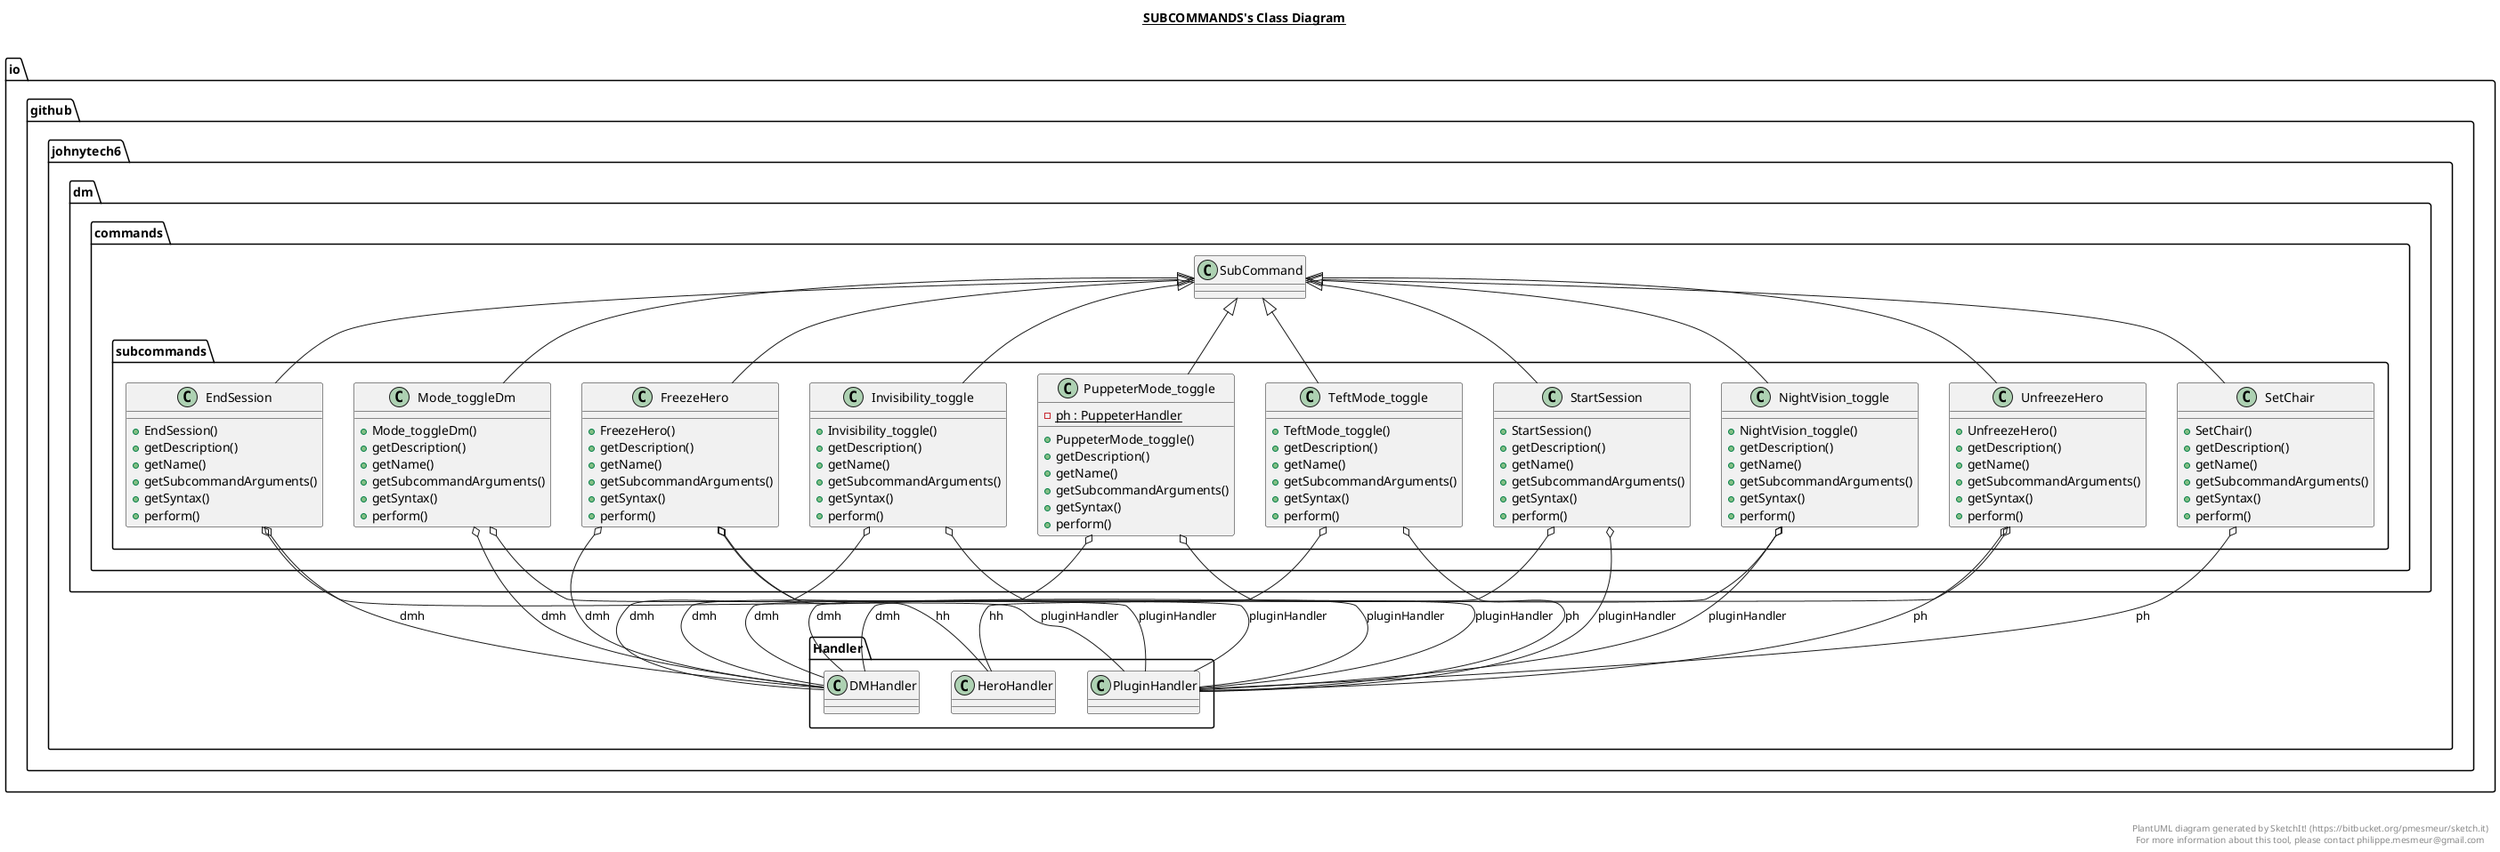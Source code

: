 @startuml

title __SUBCOMMANDS's Class Diagram__\n

  namespace io.github.johnytech6 {
    namespace dm {
      namespace commands {
        namespace subcommands {
          class io.github.johnytech6.dm.commands.subcommands.EndSession {
              + EndSession()
              + getDescription()
              + getName()
              + getSubcommandArguments()
              + getSyntax()
              + perform()
          }
        }
      }
    }
  }
  

  namespace io.github.johnytech6 {
    namespace dm {
      namespace commands {
        namespace subcommands {
          class io.github.johnytech6.dm.commands.subcommands.FreezeHero {
              + FreezeHero()
              + getDescription()
              + getName()
              + getSubcommandArguments()
              + getSyntax()
              + perform()
          }
        }
      }
    }
  }
  

  namespace io.github.johnytech6 {
    namespace dm {
      namespace commands {
        namespace subcommands {
          class io.github.johnytech6.dm.commands.subcommands.Invisibility_toggle {
              + Invisibility_toggle()
              + getDescription()
              + getName()
              + getSubcommandArguments()
              + getSyntax()
              + perform()
          }
        }
      }
    }
  }
  

  namespace io.github.johnytech6 {
    namespace dm {
      namespace commands {
        namespace subcommands {
          class io.github.johnytech6.dm.commands.subcommands.Mode_toggleDm {
              + Mode_toggleDm()
              + getDescription()
              + getName()
              + getSubcommandArguments()
              + getSyntax()
              + perform()
          }
        }
      }
    }
  }
  

  namespace io.github.johnytech6 {
    namespace dm {
      namespace commands {
        namespace subcommands {
          class io.github.johnytech6.dm.commands.subcommands.NightVision_toggle {
              + NightVision_toggle()
              + getDescription()
              + getName()
              + getSubcommandArguments()
              + getSyntax()
              + perform()
          }
        }
      }
    }
  }
  

  namespace io.github.johnytech6 {
    namespace dm {
      namespace commands {
        namespace subcommands {
          class io.github.johnytech6.dm.commands.subcommands.PuppeterMode_toggle {
              {static} - ph : PuppeterHandler
              + PuppeterMode_toggle()
              + getDescription()
              + getName()
              + getSubcommandArguments()
              + getSyntax()
              + perform()
          }
        }
      }
    }
  }
  

  namespace io.github.johnytech6 {
    namespace dm {
      namespace commands {
        namespace subcommands {
          class io.github.johnytech6.dm.commands.subcommands.SetChair {
              + SetChair()
              + getDescription()
              + getName()
              + getSubcommandArguments()
              + getSyntax()
              + perform()
          }
        }
      }
    }
  }
  

  namespace io.github.johnytech6 {
    namespace dm {
      namespace commands {
        namespace subcommands {
          class io.github.johnytech6.dm.commands.subcommands.StartSession {
              + StartSession()
              + getDescription()
              + getName()
              + getSubcommandArguments()
              + getSyntax()
              + perform()
          }
        }
      }
    }
  }
  

  namespace io.github.johnytech6 {
    namespace dm {
      namespace commands {
        namespace subcommands {
          class io.github.johnytech6.dm.commands.subcommands.TeftMode_toggle {
              + TeftMode_toggle()
              + getDescription()
              + getName()
              + getSubcommandArguments()
              + getSyntax()
              + perform()
          }
        }
      }
    }
  }
  

  namespace io.github.johnytech6 {
    namespace dm {
      namespace commands {
        namespace subcommands {
          class io.github.johnytech6.dm.commands.subcommands.UnfreezeHero {
              + UnfreezeHero()
              + getDescription()
              + getName()
              + getSubcommandArguments()
              + getSyntax()
              + perform()
          }
        }
      }
    }
  }
  

  io.github.johnytech6.dm.commands.subcommands.EndSession -up-|> io.github.johnytech6.dm.commands.SubCommand
  io.github.johnytech6.dm.commands.subcommands.EndSession o-- io.github.johnytech6.Handler.DMHandler : dmh
  io.github.johnytech6.dm.commands.subcommands.EndSession o-- io.github.johnytech6.Handler.PluginHandler : pluginHandler
  io.github.johnytech6.dm.commands.subcommands.FreezeHero -up-|> io.github.johnytech6.dm.commands.SubCommand
  io.github.johnytech6.dm.commands.subcommands.FreezeHero o-- io.github.johnytech6.Handler.DMHandler : dmh
  io.github.johnytech6.dm.commands.subcommands.FreezeHero o-- io.github.johnytech6.Handler.HeroHandler : hh
  io.github.johnytech6.dm.commands.subcommands.FreezeHero o-- io.github.johnytech6.Handler.PluginHandler : pluginHandler
  io.github.johnytech6.dm.commands.subcommands.Invisibility_toggle -up-|> io.github.johnytech6.dm.commands.SubCommand
  io.github.johnytech6.dm.commands.subcommands.Invisibility_toggle o-- io.github.johnytech6.Handler.DMHandler : dmh
  io.github.johnytech6.dm.commands.subcommands.Invisibility_toggle o-- io.github.johnytech6.Handler.PluginHandler : pluginHandler
  io.github.johnytech6.dm.commands.subcommands.Mode_toggleDm -up-|> io.github.johnytech6.dm.commands.SubCommand
  io.github.johnytech6.dm.commands.subcommands.Mode_toggleDm o-- io.github.johnytech6.Handler.DMHandler : dmh
  io.github.johnytech6.dm.commands.subcommands.Mode_toggleDm o-- io.github.johnytech6.Handler.PluginHandler : pluginHandler
  io.github.johnytech6.dm.commands.subcommands.NightVision_toggle -up-|> io.github.johnytech6.dm.commands.SubCommand
  io.github.johnytech6.dm.commands.subcommands.NightVision_toggle o-- io.github.johnytech6.Handler.DMHandler : dmh
  io.github.johnytech6.dm.commands.subcommands.NightVision_toggle o-- io.github.johnytech6.Handler.PluginHandler : pluginHandler
  io.github.johnytech6.dm.commands.subcommands.PuppeterMode_toggle -up-|> io.github.johnytech6.dm.commands.SubCommand
  io.github.johnytech6.dm.commands.subcommands.PuppeterMode_toggle o-- io.github.johnytech6.Handler.DMHandler : dmh
  io.github.johnytech6.dm.commands.subcommands.PuppeterMode_toggle o-- io.github.johnytech6.Handler.PluginHandler : pluginHandler
  io.github.johnytech6.dm.commands.subcommands.SetChair -up-|> io.github.johnytech6.dm.commands.SubCommand
  io.github.johnytech6.dm.commands.subcommands.SetChair o-- io.github.johnytech6.Handler.PluginHandler : ph
  io.github.johnytech6.dm.commands.subcommands.StartSession -up-|> io.github.johnytech6.dm.commands.SubCommand
  io.github.johnytech6.dm.commands.subcommands.StartSession o-- io.github.johnytech6.Handler.DMHandler : dmh
  io.github.johnytech6.dm.commands.subcommands.StartSession o-- io.github.johnytech6.Handler.PluginHandler : pluginHandler
  io.github.johnytech6.dm.commands.subcommands.TeftMode_toggle -up-|> io.github.johnytech6.dm.commands.SubCommand
  io.github.johnytech6.dm.commands.subcommands.TeftMode_toggle o-- io.github.johnytech6.Handler.DMHandler : dmh
  io.github.johnytech6.dm.commands.subcommands.TeftMode_toggle o-- io.github.johnytech6.Handler.PluginHandler : ph
  io.github.johnytech6.dm.commands.subcommands.UnfreezeHero -up-|> io.github.johnytech6.dm.commands.SubCommand
  io.github.johnytech6.dm.commands.subcommands.UnfreezeHero o-- io.github.johnytech6.Handler.HeroHandler : hh
  io.github.johnytech6.dm.commands.subcommands.UnfreezeHero o-- io.github.johnytech6.Handler.PluginHandler : ph


right footer


PlantUML diagram generated by SketchIt! (https://bitbucket.org/pmesmeur/sketch.it)
For more information about this tool, please contact philippe.mesmeur@gmail.com
endfooter

@enduml
